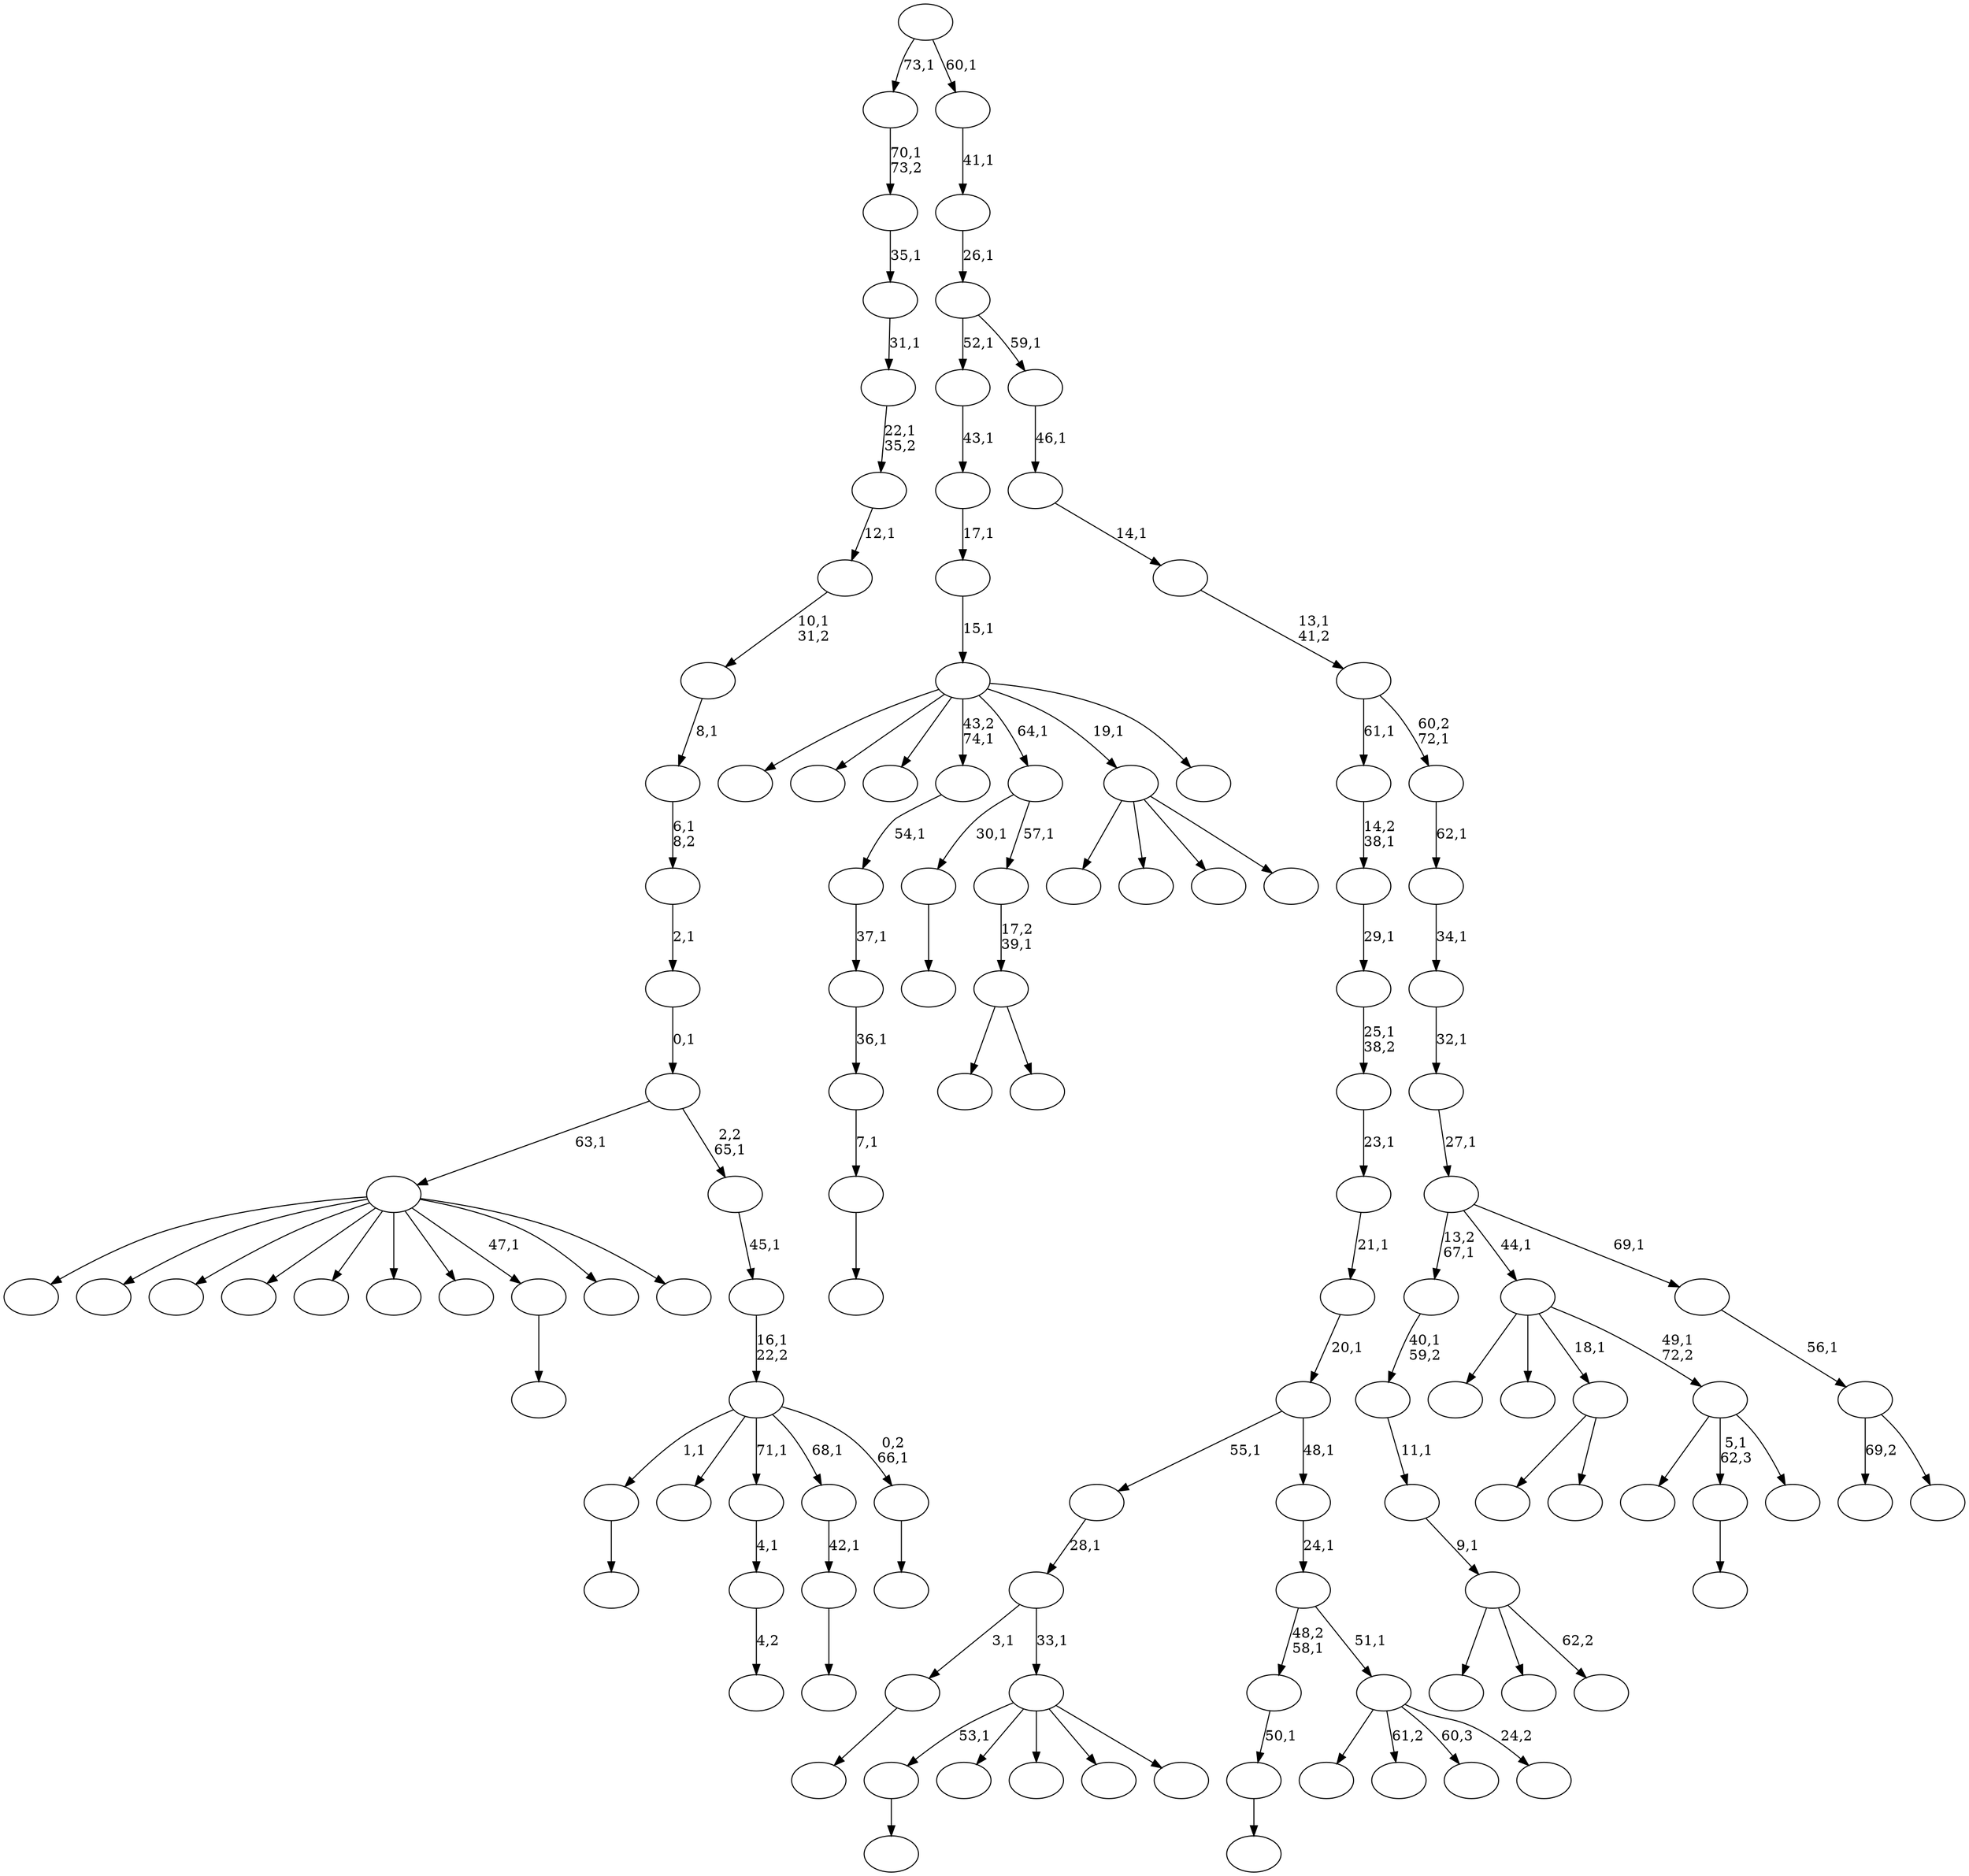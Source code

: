 digraph T {
	125 [label=""]
	124 [label=""]
	123 [label=""]
	122 [label=""]
	121 [label=""]
	120 [label=""]
	119 [label=""]
	118 [label=""]
	117 [label=""]
	116 [label=""]
	115 [label=""]
	114 [label=""]
	113 [label=""]
	112 [label=""]
	111 [label=""]
	110 [label=""]
	109 [label=""]
	108 [label=""]
	107 [label=""]
	106 [label=""]
	105 [label=""]
	104 [label=""]
	103 [label=""]
	102 [label=""]
	101 [label=""]
	100 [label=""]
	99 [label=""]
	98 [label=""]
	97 [label=""]
	96 [label=""]
	95 [label=""]
	94 [label=""]
	93 [label=""]
	92 [label=""]
	91 [label=""]
	90 [label=""]
	89 [label=""]
	88 [label=""]
	87 [label=""]
	86 [label=""]
	85 [label=""]
	84 [label=""]
	83 [label=""]
	82 [label=""]
	81 [label=""]
	80 [label=""]
	79 [label=""]
	78 [label=""]
	77 [label=""]
	76 [label=""]
	75 [label=""]
	74 [label=""]
	73 [label=""]
	72 [label=""]
	71 [label=""]
	70 [label=""]
	69 [label=""]
	68 [label=""]
	67 [label=""]
	66 [label=""]
	65 [label=""]
	64 [label=""]
	63 [label=""]
	62 [label=""]
	61 [label=""]
	60 [label=""]
	59 [label=""]
	58 [label=""]
	57 [label=""]
	56 [label=""]
	55 [label=""]
	54 [label=""]
	53 [label=""]
	52 [label=""]
	51 [label=""]
	50 [label=""]
	49 [label=""]
	48 [label=""]
	47 [label=""]
	46 [label=""]
	45 [label=""]
	44 [label=""]
	43 [label=""]
	42 [label=""]
	41 [label=""]
	40 [label=""]
	39 [label=""]
	38 [label=""]
	37 [label=""]
	36 [label=""]
	35 [label=""]
	34 [label=""]
	33 [label=""]
	32 [label=""]
	31 [label=""]
	30 [label=""]
	29 [label=""]
	28 [label=""]
	27 [label=""]
	26 [label=""]
	25 [label=""]
	24 [label=""]
	23 [label=""]
	22 [label=""]
	21 [label=""]
	20 [label=""]
	19 [label=""]
	18 [label=""]
	17 [label=""]
	16 [label=""]
	15 [label=""]
	14 [label=""]
	13 [label=""]
	12 [label=""]
	11 [label=""]
	10 [label=""]
	9 [label=""]
	8 [label=""]
	7 [label=""]
	6 [label=""]
	5 [label=""]
	4 [label=""]
	3 [label=""]
	2 [label=""]
	1 [label=""]
	0 [label=""]
	123 -> 124 [label=""]
	119 -> 120 [label=""]
	107 -> 108 [label="4,2"]
	106 -> 107 [label="4,1"]
	97 -> 98 [label=""]
	96 -> 97 [label="50,1"]
	92 -> 115 [label=""]
	92 -> 95 [label=""]
	92 -> 93 [label="62,2"]
	91 -> 92 [label="9,1"]
	90 -> 91 [label="11,1"]
	89 -> 90 [label="40,1\n59,2"]
	83 -> 84 [label=""]
	81 -> 82 [label=""]
	80 -> 81 [label="7,1"]
	79 -> 80 [label="36,1"]
	78 -> 79 [label="37,1"]
	77 -> 78 [label="54,1"]
	75 -> 111 [label=""]
	75 -> 76 [label=""]
	72 -> 100 [label=""]
	72 -> 73 [label=""]
	71 -> 72 [label="17,2\n39,1"]
	70 -> 83 [label="30,1"]
	70 -> 71 [label="57,1"]
	67 -> 68 [label=""]
	65 -> 66 [label=""]
	63 -> 125 [label=""]
	63 -> 122 [label=""]
	63 -> 85 [label=""]
	63 -> 64 [label=""]
	61 -> 123 [label="53,1"]
	61 -> 109 [label=""]
	61 -> 104 [label=""]
	61 -> 69 [label=""]
	61 -> 62 [label=""]
	60 -> 67 [label="3,1"]
	60 -> 61 [label="33,1"]
	59 -> 60 [label="28,1"]
	57 -> 58 [label=""]
	54 -> 55 [label=""]
	53 -> 54 [label="42,1"]
	51 -> 121 [label=""]
	51 -> 112 [label=""]
	51 -> 103 [label=""]
	51 -> 99 [label=""]
	51 -> 94 [label=""]
	51 -> 88 [label=""]
	51 -> 86 [label=""]
	51 -> 57 [label="47,1"]
	51 -> 56 [label=""]
	51 -> 52 [label=""]
	49 -> 74 [label=""]
	49 -> 65 [label="5,1\n62,3"]
	49 -> 50 [label=""]
	48 -> 113 [label=""]
	48 -> 105 [label=""]
	48 -> 75 [label="18,1"]
	48 -> 49 [label="49,1\n72,2"]
	46 -> 118 [label=""]
	46 -> 114 [label=""]
	46 -> 101 [label=""]
	46 -> 77 [label="43,2\n74,1"]
	46 -> 70 [label="64,1"]
	46 -> 63 [label="19,1"]
	46 -> 47 [label=""]
	45 -> 46 [label="15,1"]
	44 -> 45 [label="17,1"]
	43 -> 44 [label="43,1"]
	41 -> 117 [label=""]
	41 -> 116 [label="61,2"]
	41 -> 87 [label="60,3"]
	41 -> 42 [label="24,2"]
	40 -> 96 [label="48,2\n58,1"]
	40 -> 41 [label="51,1"]
	39 -> 40 [label="24,1"]
	38 -> 59 [label="55,1"]
	38 -> 39 [label="48,1"]
	37 -> 38 [label="20,1"]
	36 -> 37 [label="21,1"]
	35 -> 36 [label="23,1"]
	34 -> 35 [label="25,1\n38,2"]
	33 -> 34 [label="29,1"]
	32 -> 33 [label="14,2\n38,1"]
	30 -> 31 [label=""]
	29 -> 119 [label="1,1"]
	29 -> 110 [label=""]
	29 -> 106 [label="71,1"]
	29 -> 53 [label="68,1"]
	29 -> 30 [label="0,2\n66,1"]
	28 -> 29 [label="16,1\n22,2"]
	27 -> 28 [label="45,1"]
	26 -> 51 [label="63,1"]
	26 -> 27 [label="2,2\n65,1"]
	25 -> 26 [label="0,1"]
	24 -> 25 [label="2,1"]
	23 -> 24 [label="6,1\n8,2"]
	22 -> 23 [label="8,1"]
	21 -> 22 [label="10,1\n31,2"]
	20 -> 21 [label="12,1"]
	19 -> 20 [label="22,1\n35,2"]
	18 -> 19 [label="31,1"]
	17 -> 18 [label="35,1"]
	16 -> 17 [label="70,1\n73,2"]
	14 -> 102 [label="69,2"]
	14 -> 15 [label=""]
	13 -> 14 [label="56,1"]
	12 -> 89 [label="13,2\n67,1"]
	12 -> 48 [label="44,1"]
	12 -> 13 [label="69,1"]
	11 -> 12 [label="27,1"]
	10 -> 11 [label="32,1"]
	9 -> 10 [label="34,1"]
	8 -> 9 [label="62,1"]
	7 -> 32 [label="61,1"]
	7 -> 8 [label="60,2\n72,1"]
	6 -> 7 [label="13,1\n41,2"]
	5 -> 6 [label="14,1"]
	4 -> 5 [label="46,1"]
	3 -> 43 [label="52,1"]
	3 -> 4 [label="59,1"]
	2 -> 3 [label="26,1"]
	1 -> 2 [label="41,1"]
	0 -> 16 [label="73,1"]
	0 -> 1 [label="60,1"]
}

